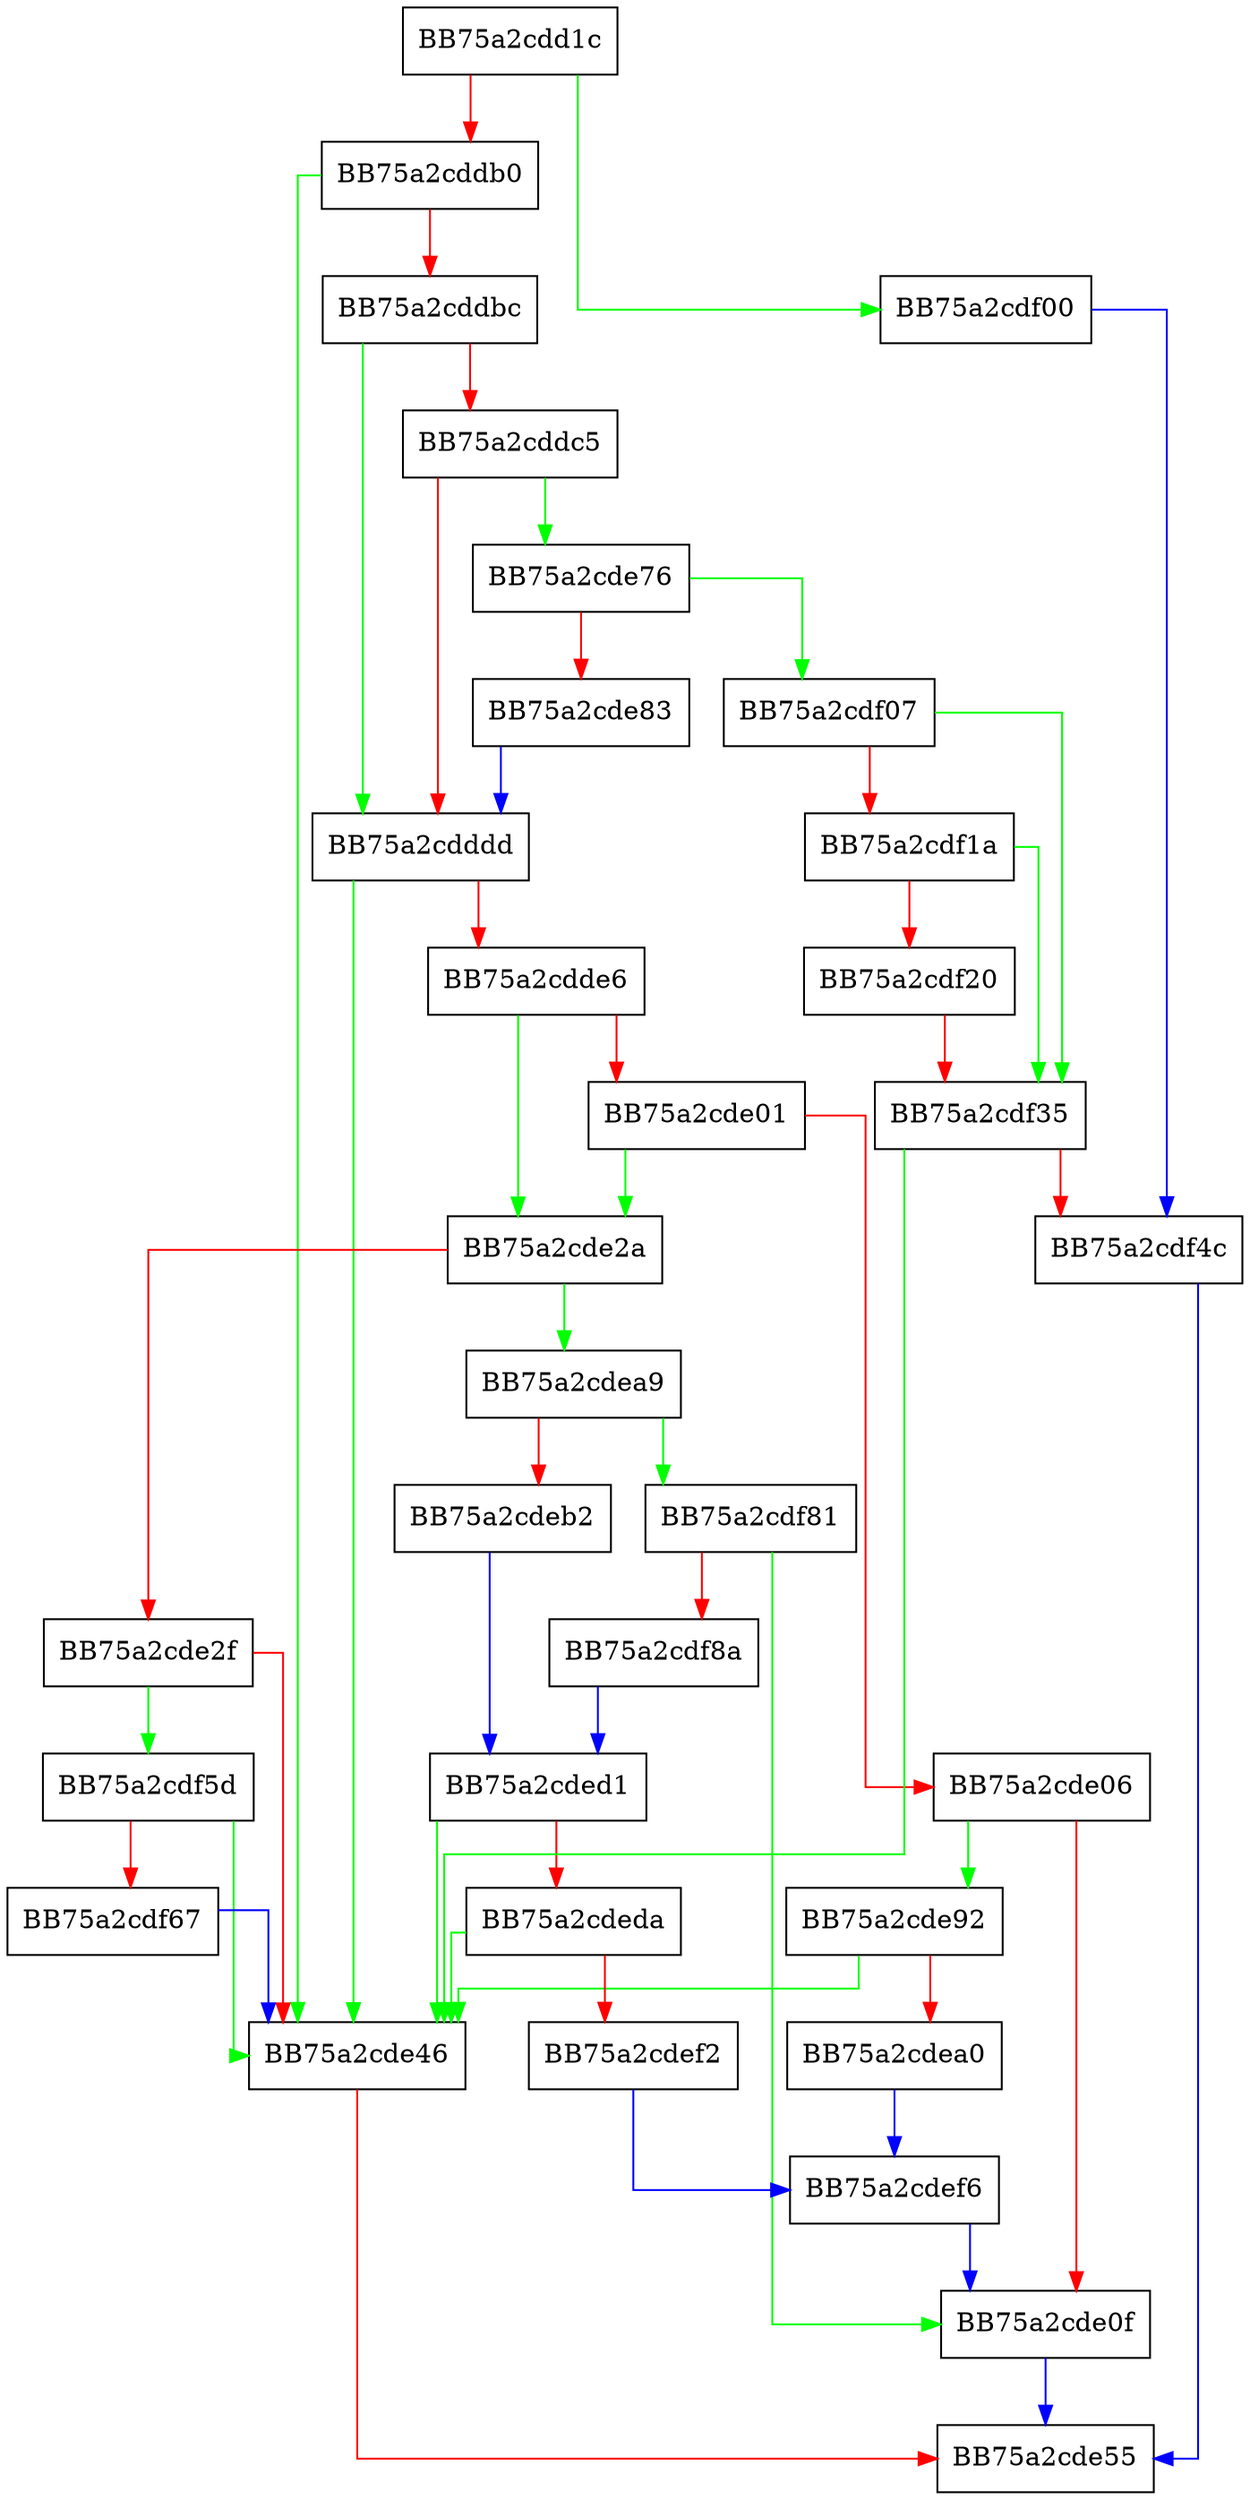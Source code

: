 digraph PopulateSigDataFromSignedData {
  node [shape="box"];
  graph [splines=ortho];
  BB75a2cdd1c -> BB75a2cdf00 [color="green"];
  BB75a2cdd1c -> BB75a2cddb0 [color="red"];
  BB75a2cddb0 -> BB75a2cde46 [color="green"];
  BB75a2cddb0 -> BB75a2cddbc [color="red"];
  BB75a2cddbc -> BB75a2cdddd [color="green"];
  BB75a2cddbc -> BB75a2cddc5 [color="red"];
  BB75a2cddc5 -> BB75a2cde76 [color="green"];
  BB75a2cddc5 -> BB75a2cdddd [color="red"];
  BB75a2cdddd -> BB75a2cde46 [color="green"];
  BB75a2cdddd -> BB75a2cdde6 [color="red"];
  BB75a2cdde6 -> BB75a2cde2a [color="green"];
  BB75a2cdde6 -> BB75a2cde01 [color="red"];
  BB75a2cde01 -> BB75a2cde2a [color="green"];
  BB75a2cde01 -> BB75a2cde06 [color="red"];
  BB75a2cde06 -> BB75a2cde92 [color="green"];
  BB75a2cde06 -> BB75a2cde0f [color="red"];
  BB75a2cde0f -> BB75a2cde55 [color="blue"];
  BB75a2cde2a -> BB75a2cdea9 [color="green"];
  BB75a2cde2a -> BB75a2cde2f [color="red"];
  BB75a2cde2f -> BB75a2cdf5d [color="green"];
  BB75a2cde2f -> BB75a2cde46 [color="red"];
  BB75a2cde46 -> BB75a2cde55 [color="red"];
  BB75a2cde76 -> BB75a2cdf07 [color="green"];
  BB75a2cde76 -> BB75a2cde83 [color="red"];
  BB75a2cde83 -> BB75a2cdddd [color="blue"];
  BB75a2cde92 -> BB75a2cde46 [color="green"];
  BB75a2cde92 -> BB75a2cdea0 [color="red"];
  BB75a2cdea0 -> BB75a2cdef6 [color="blue"];
  BB75a2cdea9 -> BB75a2cdf81 [color="green"];
  BB75a2cdea9 -> BB75a2cdeb2 [color="red"];
  BB75a2cdeb2 -> BB75a2cded1 [color="blue"];
  BB75a2cded1 -> BB75a2cde46 [color="green"];
  BB75a2cded1 -> BB75a2cdeda [color="red"];
  BB75a2cdeda -> BB75a2cde46 [color="green"];
  BB75a2cdeda -> BB75a2cdef2 [color="red"];
  BB75a2cdef2 -> BB75a2cdef6 [color="blue"];
  BB75a2cdef6 -> BB75a2cde0f [color="blue"];
  BB75a2cdf00 -> BB75a2cdf4c [color="blue"];
  BB75a2cdf07 -> BB75a2cdf35 [color="green"];
  BB75a2cdf07 -> BB75a2cdf1a [color="red"];
  BB75a2cdf1a -> BB75a2cdf35 [color="green"];
  BB75a2cdf1a -> BB75a2cdf20 [color="red"];
  BB75a2cdf20 -> BB75a2cdf35 [color="red"];
  BB75a2cdf35 -> BB75a2cde46 [color="green"];
  BB75a2cdf35 -> BB75a2cdf4c [color="red"];
  BB75a2cdf4c -> BB75a2cde55 [color="blue"];
  BB75a2cdf5d -> BB75a2cde46 [color="green"];
  BB75a2cdf5d -> BB75a2cdf67 [color="red"];
  BB75a2cdf67 -> BB75a2cde46 [color="blue"];
  BB75a2cdf81 -> BB75a2cde0f [color="green"];
  BB75a2cdf81 -> BB75a2cdf8a [color="red"];
  BB75a2cdf8a -> BB75a2cded1 [color="blue"];
}